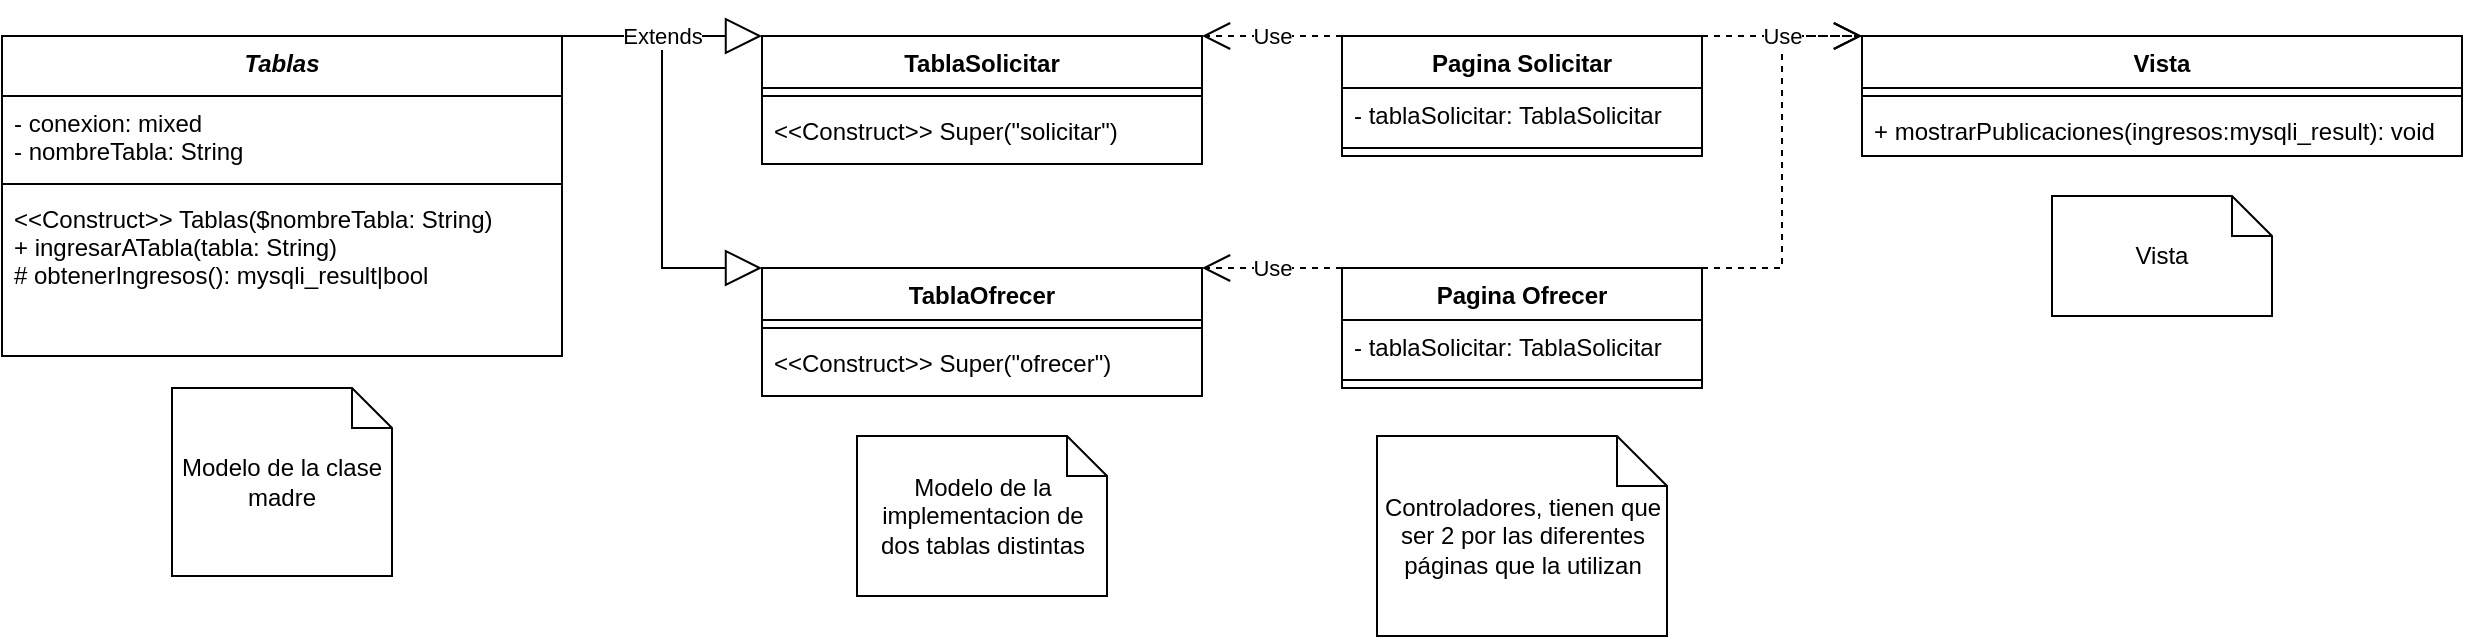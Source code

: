 <mxfile version="15.4.0" type="device"><diagram id="ZoRig_j0J8G6KY_PFSR2" name="Page-1"><mxGraphModel dx="768" dy="482" grid="1" gridSize="10" guides="1" tooltips="1" connect="1" arrows="1" fold="1" page="1" pageScale="1" pageWidth="850" pageHeight="1100" math="0" shadow="0"><root><mxCell id="0"/><mxCell id="1" parent="0"/><mxCell id="exVwyuaEG7AoW90QACmn-1" value="Tablas" style="swimlane;fontStyle=3;align=center;verticalAlign=top;childLayout=stackLayout;horizontal=1;startSize=30;horizontalStack=0;resizeParent=1;resizeParentMax=0;resizeLast=0;collapsible=1;marginBottom=0;" parent="1" vertex="1"><mxGeometry x="70" y="120" width="280" height="160" as="geometry"/></mxCell><mxCell id="exVwyuaEG7AoW90QACmn-2" value="- conexion: mixed&#10;- nombreTabla: String" style="text;strokeColor=none;fillColor=none;align=left;verticalAlign=top;spacingLeft=4;spacingRight=4;overflow=hidden;rotatable=0;points=[[0,0.5],[1,0.5]];portConstraint=eastwest;" parent="exVwyuaEG7AoW90QACmn-1" vertex="1"><mxGeometry y="30" width="280" height="40" as="geometry"/></mxCell><mxCell id="exVwyuaEG7AoW90QACmn-3" value="" style="line;strokeWidth=1;fillColor=none;align=left;verticalAlign=middle;spacingTop=-1;spacingLeft=3;spacingRight=3;rotatable=0;labelPosition=right;points=[];portConstraint=eastwest;" parent="exVwyuaEG7AoW90QACmn-1" vertex="1"><mxGeometry y="70" width="280" height="8" as="geometry"/></mxCell><mxCell id="exVwyuaEG7AoW90QACmn-4" value="&lt;&lt;Construct&gt;&gt; Tablas($nombreTabla: String)&#10;+ ingresarATabla(tabla: String)&#10;# obtenerIngresos(): mysqli_result|bool" style="text;strokeColor=none;fillColor=none;align=left;verticalAlign=top;spacingLeft=4;spacingRight=4;overflow=hidden;rotatable=0;points=[[0,0.5],[1,0.5]];portConstraint=eastwest;" parent="exVwyuaEG7AoW90QACmn-1" vertex="1"><mxGeometry y="78" width="280" height="82" as="geometry"/></mxCell><mxCell id="exVwyuaEG7AoW90QACmn-5" value="TablaSolicitar" style="swimlane;fontStyle=1;align=center;verticalAlign=top;childLayout=stackLayout;horizontal=1;startSize=26;horizontalStack=0;resizeParent=1;resizeParentMax=0;resizeLast=0;collapsible=1;marginBottom=0;" parent="1" vertex="1"><mxGeometry x="450" y="120" width="220" height="64" as="geometry"/></mxCell><mxCell id="exVwyuaEG7AoW90QACmn-7" value="" style="line;strokeWidth=1;fillColor=none;align=left;verticalAlign=middle;spacingTop=-1;spacingLeft=3;spacingRight=3;rotatable=0;labelPosition=right;points=[];portConstraint=eastwest;" parent="exVwyuaEG7AoW90QACmn-5" vertex="1"><mxGeometry y="26" width="220" height="8" as="geometry"/></mxCell><mxCell id="exVwyuaEG7AoW90QACmn-8" value="&lt;&lt;Construct&gt;&gt; Super(&quot;solicitar&quot;)" style="text;strokeColor=none;fillColor=none;align=left;verticalAlign=top;spacingLeft=4;spacingRight=4;overflow=hidden;rotatable=0;points=[[0,0.5],[1,0.5]];portConstraint=eastwest;" parent="exVwyuaEG7AoW90QACmn-5" vertex="1"><mxGeometry y="34" width="220" height="30" as="geometry"/></mxCell><mxCell id="exVwyuaEG7AoW90QACmn-9" value="TablaOfrecer" style="swimlane;fontStyle=1;align=center;verticalAlign=top;childLayout=stackLayout;horizontal=1;startSize=26;horizontalStack=0;resizeParent=1;resizeParentMax=0;resizeLast=0;collapsible=1;marginBottom=0;" parent="1" vertex="1"><mxGeometry x="450" y="236" width="220" height="64" as="geometry"/></mxCell><mxCell id="exVwyuaEG7AoW90QACmn-10" value="" style="line;strokeWidth=1;fillColor=none;align=left;verticalAlign=middle;spacingTop=-1;spacingLeft=3;spacingRight=3;rotatable=0;labelPosition=right;points=[];portConstraint=eastwest;" parent="exVwyuaEG7AoW90QACmn-9" vertex="1"><mxGeometry y="26" width="220" height="8" as="geometry"/></mxCell><mxCell id="exVwyuaEG7AoW90QACmn-11" value="&lt;&lt;Construct&gt;&gt; Super(&quot;ofrecer&quot;)" style="text;strokeColor=none;fillColor=none;align=left;verticalAlign=top;spacingLeft=4;spacingRight=4;overflow=hidden;rotatable=0;points=[[0,0.5],[1,0.5]];portConstraint=eastwest;" parent="exVwyuaEG7AoW90QACmn-9" vertex="1"><mxGeometry y="34" width="220" height="30" as="geometry"/></mxCell><mxCell id="exVwyuaEG7AoW90QACmn-12" value="" style="endArrow=block;endSize=16;endFill=0;html=1;rounded=0;exitX=1;exitY=0;exitDx=0;exitDy=0;entryX=0;entryY=0;entryDx=0;entryDy=0;" parent="1" source="exVwyuaEG7AoW90QACmn-1" target="exVwyuaEG7AoW90QACmn-5" edge="1"><mxGeometry width="160" relative="1" as="geometry"><mxPoint x="460" y="340" as="sourcePoint"/><mxPoint x="620" y="340" as="targetPoint"/></mxGeometry></mxCell><mxCell id="exVwyuaEG7AoW90QACmn-13" value="Extends" style="endArrow=block;endSize=16;endFill=0;html=1;rounded=0;exitX=1;exitY=0;exitDx=0;exitDy=0;entryX=0;entryY=0;entryDx=0;entryDy=0;" parent="1" source="exVwyuaEG7AoW90QACmn-1" target="exVwyuaEG7AoW90QACmn-9" edge="1"><mxGeometry x="-0.537" width="160" relative="1" as="geometry"><mxPoint x="380" y="390" as="sourcePoint"/><mxPoint x="540" y="390" as="targetPoint"/><Array as="points"><mxPoint x="400" y="120"/><mxPoint x="400" y="236"/></Array><mxPoint as="offset"/></mxGeometry></mxCell><mxCell id="exVwyuaEG7AoW90QACmn-14" value="Pagina Solicitar" style="swimlane;fontStyle=1;align=center;verticalAlign=top;childLayout=stackLayout;horizontal=1;startSize=26;horizontalStack=0;resizeParent=1;resizeParentMax=0;resizeLast=0;collapsible=1;marginBottom=0;" parent="1" vertex="1"><mxGeometry x="740" y="120" width="180" height="60" as="geometry"/></mxCell><mxCell id="exVwyuaEG7AoW90QACmn-15" value="- tablaSolicitar: TablaSolicitar" style="text;strokeColor=none;fillColor=none;align=left;verticalAlign=top;spacingLeft=4;spacingRight=4;overflow=hidden;rotatable=0;points=[[0,0.5],[1,0.5]];portConstraint=eastwest;" parent="exVwyuaEG7AoW90QACmn-14" vertex="1"><mxGeometry y="26" width="180" height="26" as="geometry"/></mxCell><mxCell id="exVwyuaEG7AoW90QACmn-16" value="" style="line;strokeWidth=1;fillColor=none;align=left;verticalAlign=middle;spacingTop=-1;spacingLeft=3;spacingRight=3;rotatable=0;labelPosition=right;points=[];portConstraint=eastwest;" parent="exVwyuaEG7AoW90QACmn-14" vertex="1"><mxGeometry y="52" width="180" height="8" as="geometry"/></mxCell><mxCell id="exVwyuaEG7AoW90QACmn-18" value="Pagina Ofrecer" style="swimlane;fontStyle=1;align=center;verticalAlign=top;childLayout=stackLayout;horizontal=1;startSize=26;horizontalStack=0;resizeParent=1;resizeParentMax=0;resizeLast=0;collapsible=1;marginBottom=0;" parent="1" vertex="1"><mxGeometry x="740" y="236" width="180" height="60" as="geometry"/></mxCell><mxCell id="exVwyuaEG7AoW90QACmn-19" value="- tablaSolicitar: TablaSolicitar" style="text;strokeColor=none;fillColor=none;align=left;verticalAlign=top;spacingLeft=4;spacingRight=4;overflow=hidden;rotatable=0;points=[[0,0.5],[1,0.5]];portConstraint=eastwest;" parent="exVwyuaEG7AoW90QACmn-18" vertex="1"><mxGeometry y="26" width="180" height="26" as="geometry"/></mxCell><mxCell id="exVwyuaEG7AoW90QACmn-20" value="" style="line;strokeWidth=1;fillColor=none;align=left;verticalAlign=middle;spacingTop=-1;spacingLeft=3;spacingRight=3;rotatable=0;labelPosition=right;points=[];portConstraint=eastwest;" parent="exVwyuaEG7AoW90QACmn-18" vertex="1"><mxGeometry y="52" width="180" height="8" as="geometry"/></mxCell><mxCell id="exVwyuaEG7AoW90QACmn-23" value="Vista" style="swimlane;fontStyle=1;align=center;verticalAlign=top;childLayout=stackLayout;horizontal=1;startSize=26;horizontalStack=0;resizeParent=1;resizeParentMax=0;resizeLast=0;collapsible=1;marginBottom=0;" parent="1" vertex="1"><mxGeometry x="1000" y="120" width="300" height="60" as="geometry"/></mxCell><mxCell id="exVwyuaEG7AoW90QACmn-25" value="" style="line;strokeWidth=1;fillColor=none;align=left;verticalAlign=middle;spacingTop=-1;spacingLeft=3;spacingRight=3;rotatable=0;labelPosition=right;points=[];portConstraint=eastwest;" parent="exVwyuaEG7AoW90QACmn-23" vertex="1"><mxGeometry y="26" width="300" height="8" as="geometry"/></mxCell><mxCell id="exVwyuaEG7AoW90QACmn-26" value="+ mostrarPublicaciones(ingresos:mysqli_result): void" style="text;strokeColor=none;fillColor=none;align=left;verticalAlign=top;spacingLeft=4;spacingRight=4;overflow=hidden;rotatable=0;points=[[0,0.5],[1,0.5]];portConstraint=eastwest;" parent="exVwyuaEG7AoW90QACmn-23" vertex="1"><mxGeometry y="34" width="300" height="26" as="geometry"/></mxCell><mxCell id="exVwyuaEG7AoW90QACmn-27" value="Use" style="endArrow=open;endSize=12;dashed=1;html=1;rounded=0;exitX=0;exitY=0;exitDx=0;exitDy=0;entryX=1;entryY=0;entryDx=0;entryDy=0;" parent="1" source="exVwyuaEG7AoW90QACmn-18" target="exVwyuaEG7AoW90QACmn-9" edge="1"><mxGeometry width="160" relative="1" as="geometry"><mxPoint x="720" y="350" as="sourcePoint"/><mxPoint x="880" y="350" as="targetPoint"/></mxGeometry></mxCell><mxCell id="exVwyuaEG7AoW90QACmn-28" value="Use" style="endArrow=open;endSize=12;dashed=1;html=1;rounded=0;exitX=0;exitY=0;exitDx=0;exitDy=0;entryX=1;entryY=0;entryDx=0;entryDy=0;" parent="1" source="exVwyuaEG7AoW90QACmn-14" target="exVwyuaEG7AoW90QACmn-5" edge="1"><mxGeometry width="160" relative="1" as="geometry"><mxPoint x="710" y="50" as="sourcePoint"/><mxPoint x="870" y="50" as="targetPoint"/></mxGeometry></mxCell><mxCell id="exVwyuaEG7AoW90QACmn-29" value="" style="endArrow=open;endSize=12;dashed=1;html=1;rounded=0;exitX=1;exitY=0;exitDx=0;exitDy=0;entryX=0;entryY=0;entryDx=0;entryDy=0;" parent="1" source="exVwyuaEG7AoW90QACmn-14" target="exVwyuaEG7AoW90QACmn-23" edge="1"><mxGeometry width="160" relative="1" as="geometry"><mxPoint x="1030" y="240" as="sourcePoint"/><mxPoint x="1190" y="240" as="targetPoint"/></mxGeometry></mxCell><mxCell id="exVwyuaEG7AoW90QACmn-30" value="Use" style="endArrow=open;endSize=12;dashed=1;html=1;rounded=0;exitX=1;exitY=0;exitDx=0;exitDy=0;entryX=0;entryY=0;entryDx=0;entryDy=0;" parent="1" source="exVwyuaEG7AoW90QACmn-18" target="exVwyuaEG7AoW90QACmn-23" edge="1"><mxGeometry x="0.592" width="160" relative="1" as="geometry"><mxPoint x="1060" y="270" as="sourcePoint"/><mxPoint x="1220" y="270" as="targetPoint"/><Array as="points"><mxPoint x="960" y="236"/><mxPoint x="960" y="120"/></Array><mxPoint as="offset"/></mxGeometry></mxCell><mxCell id="exVwyuaEG7AoW90QACmn-31" value="Controladores, tienen que ser 2 por las diferentes páginas que la utilizan" style="shape=note;size=25;whiteSpace=wrap;html=1;" parent="1" vertex="1"><mxGeometry x="757.5" y="320" width="145" height="100" as="geometry"/></mxCell><mxCell id="exVwyuaEG7AoW90QACmn-32" value="Modelo de la clase madre" style="shape=note;size=20;whiteSpace=wrap;html=1;" parent="1" vertex="1"><mxGeometry x="155" y="296" width="110" height="94" as="geometry"/></mxCell><mxCell id="exVwyuaEG7AoW90QACmn-34" value="Vista" style="shape=note;size=20;whiteSpace=wrap;html=1;" parent="1" vertex="1"><mxGeometry x="1095" y="200" width="110" height="60" as="geometry"/></mxCell><mxCell id="exVwyuaEG7AoW90QACmn-35" value="Modelo de la implementacion de dos tablas distintas" style="shape=note;size=20;whiteSpace=wrap;html=1;" parent="1" vertex="1"><mxGeometry x="497.5" y="320" width="125" height="80" as="geometry"/></mxCell></root></mxGraphModel></diagram></mxfile>